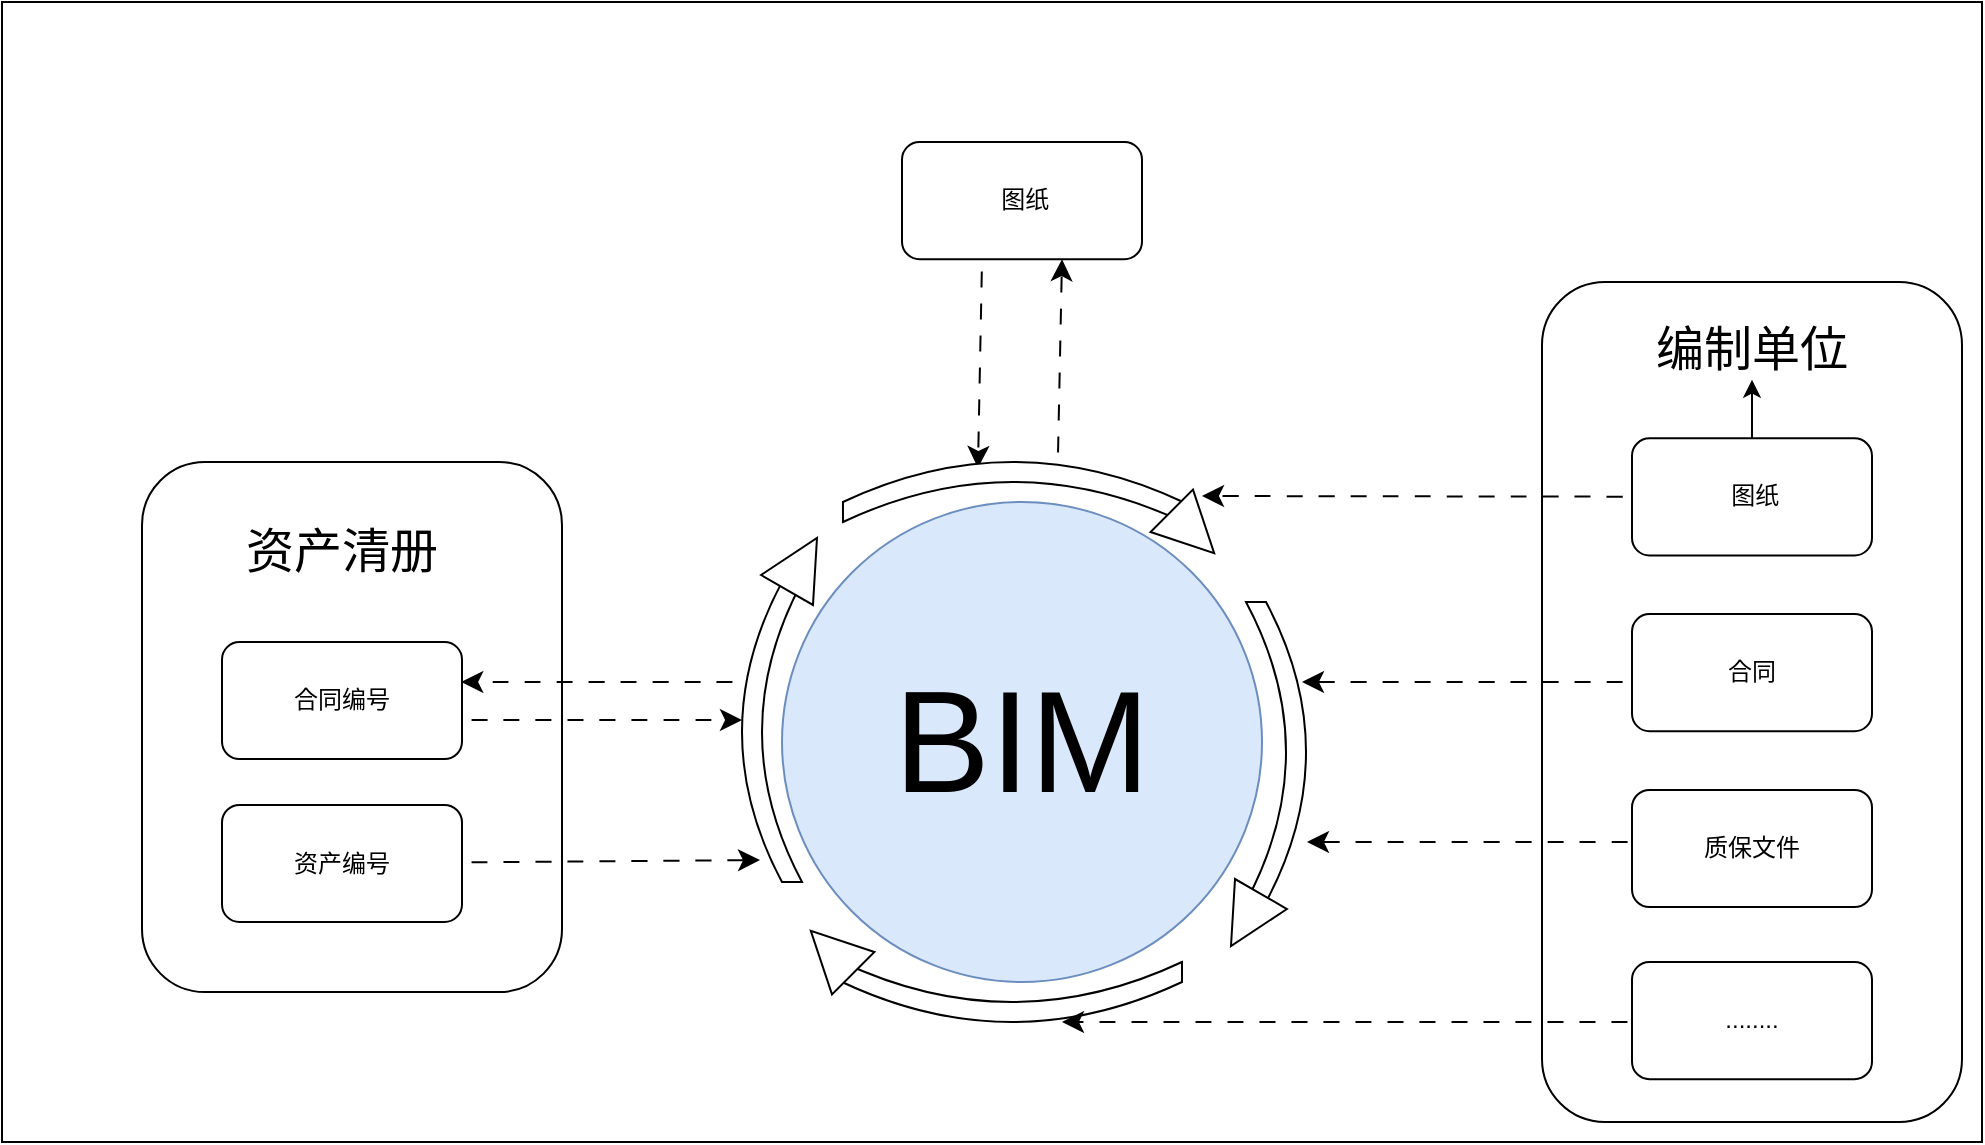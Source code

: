 <mxfile version="22.1.16" type="github">
  <diagram name="Page-1" id="8378b5f6-a2b2-b727-a746-972ab9d02e00">
    <mxGraphModel dx="1434" dy="796" grid="1" gridSize="10" guides="1" tooltips="1" connect="0" arrows="1" fold="1" page="1" pageScale="1.5" pageWidth="1169" pageHeight="827" background="none" math="0" shadow="0">
      <root>
        <mxCell id="0" />
        <mxCell id="1" parent="0" />
        <mxCell id="OLoWI3iI-ePf6NdJPscN-29" value="" style="rounded=0;whiteSpace=wrap;html=1;fontSize=16;" parent="1" vertex="1">
          <mxGeometry x="200" y="100" width="990" height="570" as="geometry" />
        </mxCell>
        <mxCell id="6BtHr6WkR_4dcz4BgIkC-278" value="&lt;font style=&quot;font-size: 72px;&quot;&gt;BIM&lt;/font&gt;" style="ellipse;whiteSpace=wrap;html=1;aspect=fixed;fillColor=#dae8fc;strokeColor=#6c8ebf;dropTarget=0;treeFolding=0;treeMoving=0;comic=0;fixDash=0;" parent="1" vertex="1">
          <mxGeometry x="590" y="350" width="240" height="240" as="geometry" />
        </mxCell>
        <mxCell id="6BtHr6WkR_4dcz4BgIkC-284" value="" style="group" parent="1" vertex="1" connectable="0">
          <mxGeometry x="970" y="240" width="210" height="420" as="geometry" />
        </mxCell>
        <mxCell id="6BtHr6WkR_4dcz4BgIkC-283" value="" style="rounded=1;whiteSpace=wrap;html=1;" parent="6BtHr6WkR_4dcz4BgIkC-284" vertex="1">
          <mxGeometry width="210" height="420" as="geometry" />
        </mxCell>
        <mxCell id="6BtHr6WkR_4dcz4BgIkC-296" value="" style="edgeStyle=orthogonalEdgeStyle;rounded=0;orthogonalLoop=1;jettySize=auto;html=1;" parent="6BtHr6WkR_4dcz4BgIkC-284" source="6BtHr6WkR_4dcz4BgIkC-282" target="6BtHr6WkR_4dcz4BgIkC-285" edge="1">
          <mxGeometry relative="1" as="geometry" />
        </mxCell>
        <mxCell id="6BtHr6WkR_4dcz4BgIkC-282" value="&amp;nbsp;图纸" style="rounded=1;whiteSpace=wrap;html=1;" parent="6BtHr6WkR_4dcz4BgIkC-284" vertex="1">
          <mxGeometry x="45" y="78.14" width="120" height="58.605" as="geometry" />
        </mxCell>
        <mxCell id="6BtHr6WkR_4dcz4BgIkC-280" value="合同" style="rounded=1;whiteSpace=wrap;html=1;" parent="6BtHr6WkR_4dcz4BgIkC-284" vertex="1">
          <mxGeometry x="45" y="166.047" width="120" height="58.605" as="geometry" />
        </mxCell>
        <mxCell id="6BtHr6WkR_4dcz4BgIkC-281" value="质保文件" style="rounded=1;whiteSpace=wrap;html=1;" parent="6BtHr6WkR_4dcz4BgIkC-284" vertex="1">
          <mxGeometry x="45" y="253.953" width="120" height="58.605" as="geometry" />
        </mxCell>
        <mxCell id="6BtHr6WkR_4dcz4BgIkC-285" value="&lt;font style=&quot;font-size: 24px;&quot;&gt;编制单位&lt;/font&gt;" style="text;strokeColor=none;align=center;fillColor=none;html=1;verticalAlign=middle;whiteSpace=wrap;rounded=0;" parent="6BtHr6WkR_4dcz4BgIkC-284" vertex="1">
          <mxGeometry x="55" y="19.535" width="100" height="29.302" as="geometry" />
        </mxCell>
        <mxCell id="6BtHr6WkR_4dcz4BgIkC-295" value="........" style="rounded=1;whiteSpace=wrap;html=1;" parent="6BtHr6WkR_4dcz4BgIkC-284" vertex="1">
          <mxGeometry x="45" y="340.003" width="120" height="58.605" as="geometry" />
        </mxCell>
        <mxCell id="OLoWI3iI-ePf6NdJPscN-28" style="edgeStyle=none;curved=1;rounded=0;orthogonalLoop=1;jettySize=auto;html=1;fontSize=12;startSize=8;endSize=8;flowAnimation=1;entryX=0.1;entryY=0.603;entryDx=0;entryDy=0;entryPerimeter=0;" parent="1" edge="1" target="OLoWI3iI-ePf6NdJPscN-26">
          <mxGeometry relative="1" as="geometry">
            <mxPoint x="690" y="300" as="targetPoint" />
            <mxPoint x="690" y="230" as="sourcePoint" />
          </mxGeometry>
        </mxCell>
        <mxCell id="6BtHr6WkR_4dcz4BgIkC-292" value="&amp;nbsp;图纸" style="rounded=1;whiteSpace=wrap;html=1;" parent="1" vertex="1">
          <mxGeometry x="650.0" y="170.0" width="120" height="58.605" as="geometry" />
        </mxCell>
        <mxCell id="OLoWI3iI-ePf6NdJPscN-16" value="" style="group" parent="1" vertex="1" connectable="0">
          <mxGeometry x="570" y="360.51" width="50.49" height="179.49" as="geometry" />
        </mxCell>
        <mxCell id="OLoWI3iI-ePf6NdJPscN-2" value="" style="shape=dataStorage;whiteSpace=wrap;html=1;fixedSize=1;" parent="OLoWI3iI-ePf6NdJPscN-16" vertex="1">
          <mxGeometry y="29.49" width="30" height="150" as="geometry" />
        </mxCell>
        <mxCell id="OLoWI3iI-ePf6NdJPscN-3" value="" style="triangle;whiteSpace=wrap;html=1;rotation=-60;" parent="OLoWI3iI-ePf6NdJPscN-16" vertex="1">
          <mxGeometry x="15" y="5.49" width="30" height="30" as="geometry" />
        </mxCell>
        <mxCell id="OLoWI3iI-ePf6NdJPscN-17" value="" style="group;rotation=-180;" parent="1" vertex="1" connectable="0">
          <mxGeometry x="802" y="400.0" width="50.49" height="179.49" as="geometry" />
        </mxCell>
        <mxCell id="OLoWI3iI-ePf6NdJPscN-18" value="" style="shape=dataStorage;whiteSpace=wrap;html=1;fixedSize=1;rotation=-180;" parent="OLoWI3iI-ePf6NdJPscN-17" vertex="1">
          <mxGeometry x="20" width="30" height="150" as="geometry" />
        </mxCell>
        <mxCell id="OLoWI3iI-ePf6NdJPscN-19" value="" style="triangle;whiteSpace=wrap;html=1;rotation=-240;" parent="OLoWI3iI-ePf6NdJPscN-17" vertex="1">
          <mxGeometry x="5" y="144" width="30" height="30" as="geometry" />
        </mxCell>
        <mxCell id="OLoWI3iI-ePf6NdJPscN-20" value="" style="group" parent="1" vertex="1" connectable="0">
          <mxGeometry x="593.787" y="553.787" width="196.213" height="56.213" as="geometry" />
        </mxCell>
        <mxCell id="OLoWI3iI-ePf6NdJPscN-5" value="" style="shape=dataStorage;whiteSpace=wrap;html=1;fixedSize=1;rotation=-90;" parent="OLoWI3iI-ePf6NdJPscN-20" vertex="1">
          <mxGeometry x="96.213" y="-43.787" width="30" height="170" as="geometry" />
        </mxCell>
        <mxCell id="OLoWI3iI-ePf6NdJPscN-13" value="" style="triangle;whiteSpace=wrap;html=1;rotation=45;direction=west;" parent="OLoWI3iI-ePf6NdJPscN-20" vertex="1">
          <mxGeometry x="6.213" y="6.213" width="30" height="30" as="geometry" />
        </mxCell>
        <mxCell id="OLoWI3iI-ePf6NdJPscN-25" value="" style="group;rotation=-180;" parent="1" vertex="1" connectable="0">
          <mxGeometry x="620.487" y="329.997" width="196.213" height="56.213" as="geometry" />
        </mxCell>
        <mxCell id="OLoWI3iI-ePf6NdJPscN-26" value="" style="shape=dataStorage;whiteSpace=wrap;html=1;fixedSize=1;rotation=-270;" parent="OLoWI3iI-ePf6NdJPscN-25" vertex="1">
          <mxGeometry x="70" y="-70" width="30" height="170" as="geometry" />
        </mxCell>
        <mxCell id="OLoWI3iI-ePf6NdJPscN-27" value="" style="triangle;whiteSpace=wrap;html=1;rotation=-135;direction=west;" parent="OLoWI3iI-ePf6NdJPscN-25" vertex="1">
          <mxGeometry x="160" y="20" width="30" height="30" as="geometry" />
        </mxCell>
        <mxCell id="OLoWI3iI-ePf6NdJPscN-30" value="" style="group" parent="1" vertex="1" connectable="0">
          <mxGeometry x="270" y="330" width="210" height="265.031" as="geometry" />
        </mxCell>
        <mxCell id="6BtHr6WkR_4dcz4BgIkC-287" value="" style="rounded=1;whiteSpace=wrap;html=1;" parent="OLoWI3iI-ePf6NdJPscN-30" vertex="1">
          <mxGeometry width="210" height="265.031" as="geometry" />
        </mxCell>
        <mxCell id="6BtHr6WkR_4dcz4BgIkC-291" value="&lt;span style=&quot;font-size: 24px;&quot;&gt;资产清册&lt;/span&gt;" style="text;strokeColor=none;align=center;fillColor=none;html=1;verticalAlign=middle;whiteSpace=wrap;rounded=0;" parent="OLoWI3iI-ePf6NdJPscN-30" vertex="1">
          <mxGeometry x="50" y="29.998" width="100" height="29.277" as="geometry" />
        </mxCell>
        <mxCell id="6BtHr6WkR_4dcz4BgIkC-288" value="合同编号" style="rounded=1;whiteSpace=wrap;html=1;" parent="OLoWI3iI-ePf6NdJPscN-30" vertex="1">
          <mxGeometry x="40" y="90.001" width="120" height="58.553" as="geometry" />
        </mxCell>
        <mxCell id="6BtHr6WkR_4dcz4BgIkC-289" value="资产编号" style="rounded=1;whiteSpace=wrap;html=1;" parent="OLoWI3iI-ePf6NdJPscN-30" vertex="1">
          <mxGeometry x="40" y="171.441" width="120" height="58.553" as="geometry" />
        </mxCell>
        <mxCell id="SnBfddUTty0hGYlVjR2F-2" value="" style="endArrow=classic;html=1;rounded=0;fontSize=12;startSize=8;endSize=8;curved=1;flowAnimation=1;" edge="1" parent="OLoWI3iI-ePf6NdJPscN-30">
          <mxGeometry width="50" height="50" relative="1" as="geometry">
            <mxPoint x="160" y="129" as="sourcePoint" />
            <mxPoint x="300" y="129" as="targetPoint" />
          </mxGeometry>
        </mxCell>
        <mxCell id="SnBfddUTty0hGYlVjR2F-3" value="" style="endArrow=classic;html=1;rounded=0;fontSize=12;startSize=8;endSize=8;curved=1;entryX=0.3;entryY=0.927;entryDx=0;entryDy=0;entryPerimeter=0;flowAnimation=1;" edge="1" parent="1" target="OLoWI3iI-ePf6NdJPscN-2">
          <mxGeometry width="50" height="50" relative="1" as="geometry">
            <mxPoint x="430" y="530.22" as="sourcePoint" />
            <mxPoint x="570" y="530.22" as="targetPoint" />
          </mxGeometry>
        </mxCell>
        <mxCell id="SnBfddUTty0hGYlVjR2F-5" value="" style="endArrow=classic;html=1;rounded=0;fontSize=12;startSize=8;endSize=8;curved=1;flowAnimation=1;" edge="1" parent="1" source="6BtHr6WkR_4dcz4BgIkC-282">
          <mxGeometry width="50" height="50" relative="1" as="geometry">
            <mxPoint x="840" y="340" as="sourcePoint" />
            <mxPoint x="800" y="347" as="targetPoint" />
          </mxGeometry>
        </mxCell>
        <mxCell id="SnBfddUTty0hGYlVjR2F-10" value="" style="endArrow=classic;html=1;rounded=0;fontSize=12;startSize=8;endSize=8;curved=1;flowAnimation=1;" edge="1" parent="1">
          <mxGeometry width="50" height="50" relative="1" as="geometry">
            <mxPoint x="1015" y="440" as="sourcePoint" />
            <mxPoint x="850" y="440" as="targetPoint" />
          </mxGeometry>
        </mxCell>
        <mxCell id="SnBfddUTty0hGYlVjR2F-17" value="" style="endArrow=classic;html=1;rounded=0;fontSize=12;startSize=8;endSize=8;curved=1;flowAnimation=1;" edge="1" parent="1">
          <mxGeometry width="50" height="50" relative="1" as="geometry">
            <mxPoint x="1017.49" y="520" as="sourcePoint" />
            <mxPoint x="852.49" y="520" as="targetPoint" />
          </mxGeometry>
        </mxCell>
        <mxCell id="SnBfddUTty0hGYlVjR2F-18" value="" style="endArrow=classic;html=1;rounded=0;fontSize=12;startSize=8;endSize=8;curved=1;flowAnimation=1;" edge="1" parent="1">
          <mxGeometry width="50" height="50" relative="1" as="geometry">
            <mxPoint x="1017.49" y="610" as="sourcePoint" />
            <mxPoint x="730" y="610" as="targetPoint" />
          </mxGeometry>
        </mxCell>
        <mxCell id="SnBfddUTty0hGYlVjR2F-19" style="edgeStyle=none;curved=1;rounded=0;orthogonalLoop=1;jettySize=auto;html=1;fontSize=12;startSize=8;endSize=8;flowAnimation=1;exitX=0;exitY=0.368;exitDx=0;exitDy=0;exitPerimeter=0;" edge="1" parent="1" source="OLoWI3iI-ePf6NdJPscN-26">
          <mxGeometry relative="1" as="geometry">
            <mxPoint x="730" y="228.6" as="targetPoint" />
            <mxPoint x="730" y="320" as="sourcePoint" />
          </mxGeometry>
        </mxCell>
        <mxCell id="SnBfddUTty0hGYlVjR2F-22" value="" style="endArrow=classic;html=1;rounded=0;fontSize=12;startSize=8;endSize=8;curved=1;flowAnimation=1;entryX=0.232;entryY=0.281;entryDx=0;entryDy=0;entryPerimeter=0;" edge="1" parent="1">
          <mxGeometry width="50" height="50" relative="1" as="geometry">
            <mxPoint x="570" y="440" as="sourcePoint" />
            <mxPoint x="429.62" y="440.0" as="targetPoint" />
          </mxGeometry>
        </mxCell>
      </root>
    </mxGraphModel>
  </diagram>
</mxfile>
